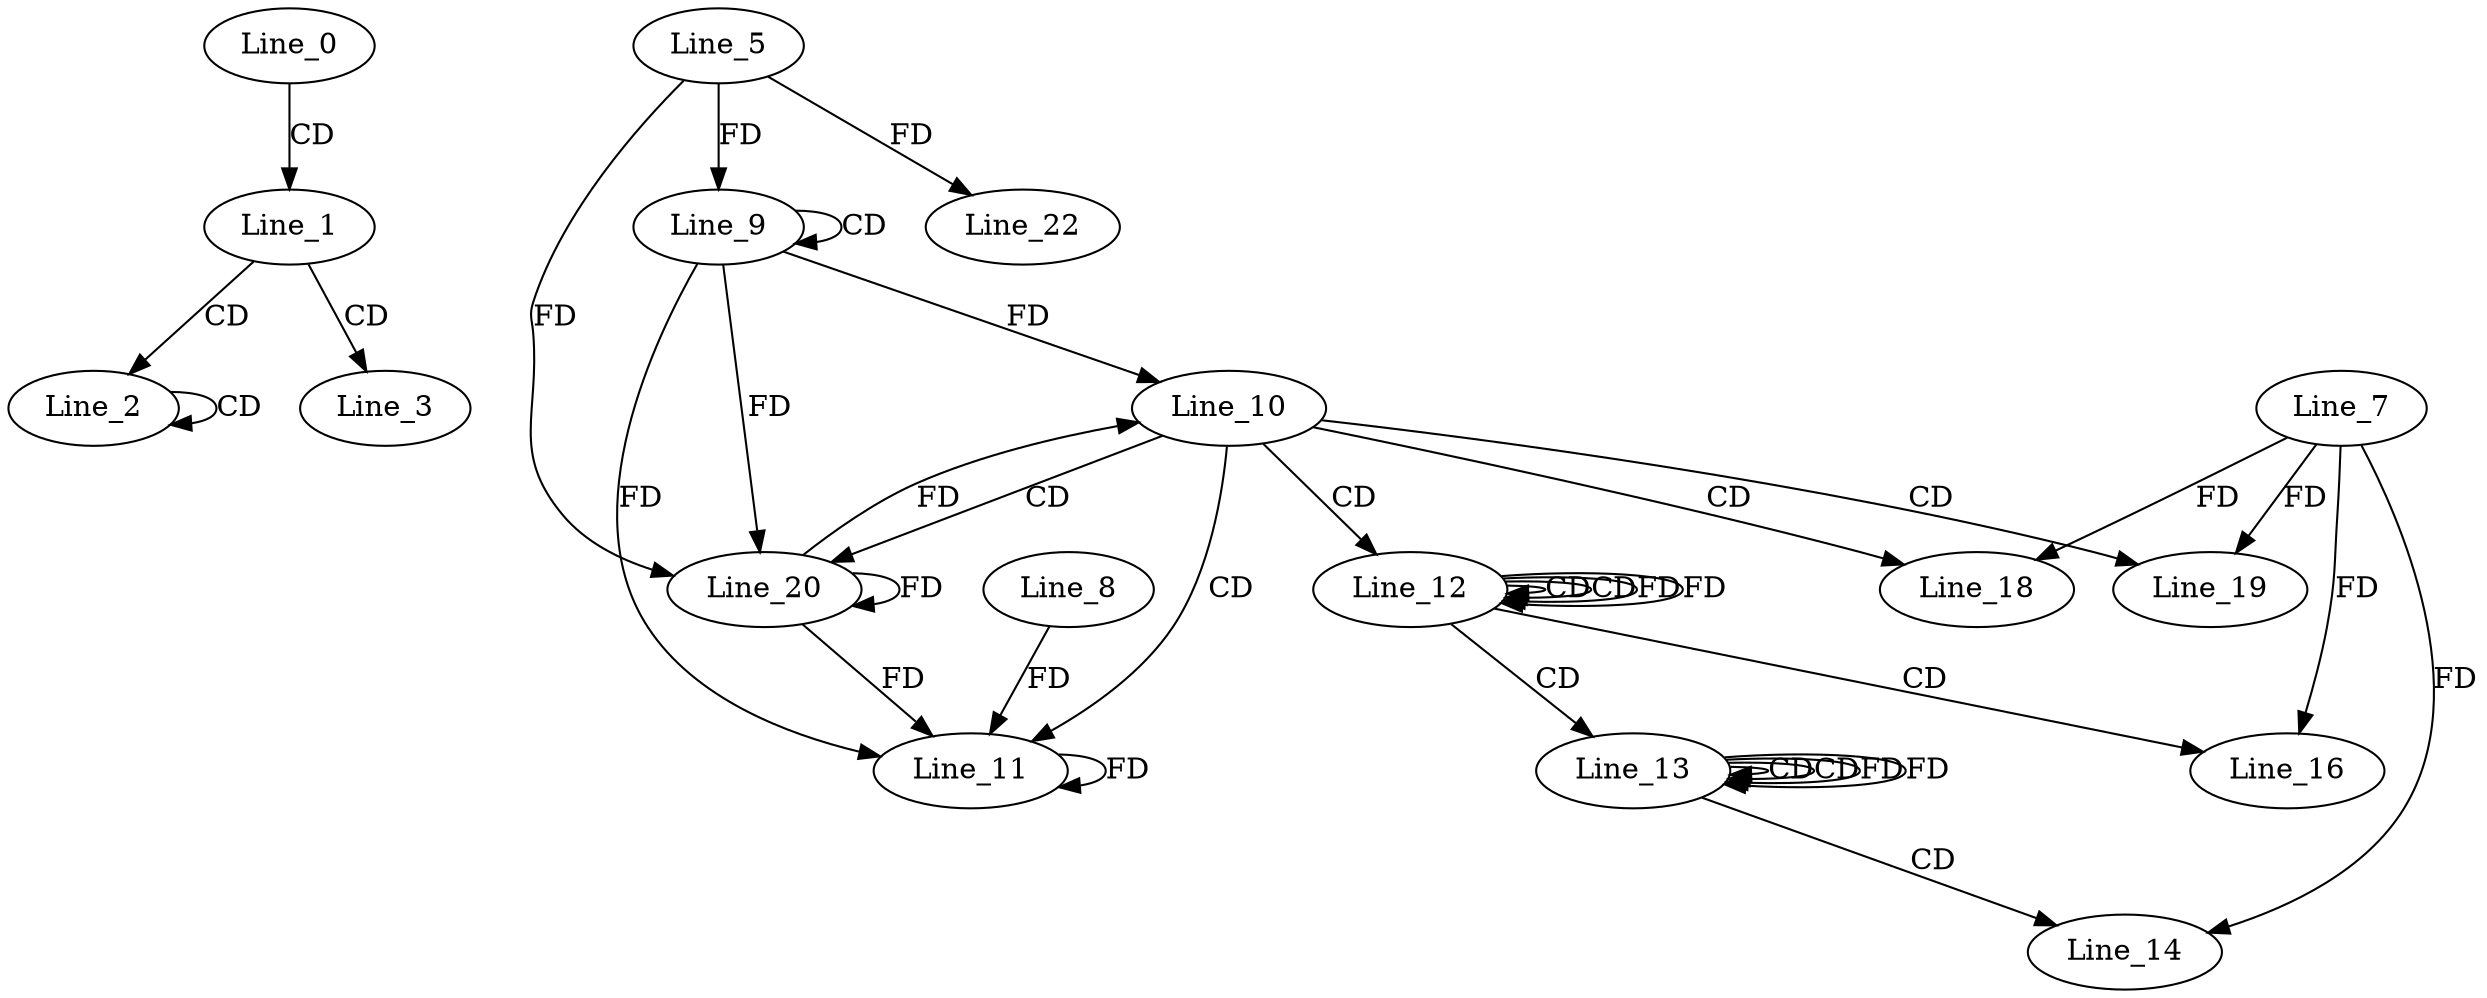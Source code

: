 digraph G {
  Line_0;
  Line_1;
  Line_2;
  Line_2;
  Line_3;
  Line_9;
  Line_9;
  Line_5;
  Line_10;
  Line_10;
  Line_11;
  Line_8;
  Line_11;
  Line_12;
  Line_12;
  Line_12;
  Line_12;
  Line_13;
  Line_13;
  Line_13;
  Line_13;
  Line_14;
  Line_7;
  Line_16;
  Line_18;
  Line_19;
  Line_19;
  Line_20;
  Line_20;
  Line_22;
  Line_0 -> Line_1 [ label="CD" ];
  Line_1 -> Line_2 [ label="CD" ];
  Line_2 -> Line_2 [ label="CD" ];
  Line_1 -> Line_3 [ label="CD" ];
  Line_9 -> Line_9 [ label="CD" ];
  Line_5 -> Line_9 [ label="FD" ];
  Line_9 -> Line_10 [ label="FD" ];
  Line_10 -> Line_11 [ label="CD" ];
  Line_11 -> Line_11 [ label="FD" ];
  Line_8 -> Line_11 [ label="FD" ];
  Line_9 -> Line_11 [ label="FD" ];
  Line_10 -> Line_12 [ label="CD" ];
  Line_12 -> Line_12 [ label="CD" ];
  Line_12 -> Line_12 [ label="CD" ];
  Line_12 -> Line_12 [ label="FD" ];
  Line_12 -> Line_13 [ label="CD" ];
  Line_13 -> Line_13 [ label="CD" ];
  Line_13 -> Line_13 [ label="CD" ];
  Line_13 -> Line_13 [ label="FD" ];
  Line_13 -> Line_14 [ label="CD" ];
  Line_7 -> Line_14 [ label="FD" ];
  Line_12 -> Line_16 [ label="CD" ];
  Line_7 -> Line_16 [ label="FD" ];
  Line_10 -> Line_18 [ label="CD" ];
  Line_7 -> Line_18 [ label="FD" ];
  Line_10 -> Line_19 [ label="CD" ];
  Line_7 -> Line_19 [ label="FD" ];
  Line_10 -> Line_20 [ label="CD" ];
  Line_20 -> Line_20 [ label="FD" ];
  Line_9 -> Line_20 [ label="FD" ];
  Line_5 -> Line_20 [ label="FD" ];
  Line_5 -> Line_22 [ label="FD" ];
  Line_20 -> Line_10 [ label="FD" ];
  Line_20 -> Line_11 [ label="FD" ];
  Line_12 -> Line_12 [ label="FD" ];
  Line_13 -> Line_13 [ label="FD" ];
}
